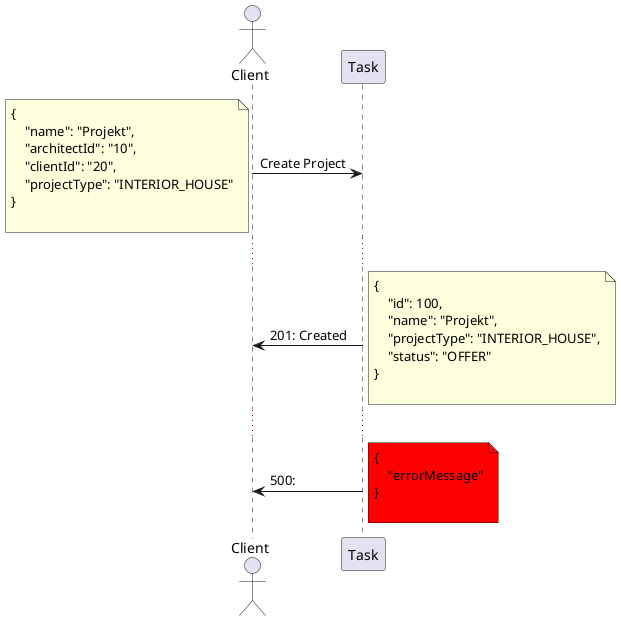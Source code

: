 @startuml
'https://plantuml.com/sequence-diagram

actor Client

Client -> Task: Create Project
note left
{
    "name": "Projekt",
    "architectId": "10",
    "clientId": "20",
    "projectType": "INTERIOR_HOUSE"
}

end note
...
Client <- Task: 201: Created
note right
{
    "id": 100,
    "name": "Projekt",
    "projectType": "INTERIOR_HOUSE",
    "status": "OFFER"
}

end note
...
Client <- Task: 500:
note right #red
{
    "errorMessage"
}

end note


@enduml
